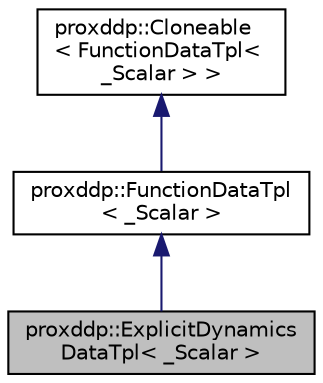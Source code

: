 digraph "proxddp::ExplicitDynamicsDataTpl&lt; _Scalar &gt;"
{
 // LATEX_PDF_SIZE
  bgcolor="transparent";
  edge [fontname="Helvetica",fontsize="10",labelfontname="Helvetica",labelfontsize="10"];
  node [fontname="Helvetica",fontsize="10",shape=record];
  Node1 [label="proxddp::ExplicitDynamics\lDataTpl\< _Scalar \>",height=0.2,width=0.4,color="black", fillcolor="grey75", style="filled", fontcolor="black",tooltip="Specific data struct for explicit dynamics ExplicitDynamicsModelTpl."];
  Node2 -> Node1 [dir="back",color="midnightblue",fontsize="10",style="solid",fontname="Helvetica"];
  Node2 [label="proxddp::FunctionDataTpl\l\< _Scalar \>",height=0.2,width=0.4,color="black",URL="$structproxddp_1_1FunctionDataTpl.html",tooltip="Struct to hold function data."];
  Node3 -> Node2 [dir="back",color="midnightblue",fontsize="10",style="solid",fontname="Helvetica"];
  Node3 [label="proxddp::Cloneable\l\< FunctionDataTpl\< \l_Scalar \> \>",height=0.2,width=0.4,color="black",URL="$structproxddp_1_1Cloneable.html",tooltip=" "];
}
